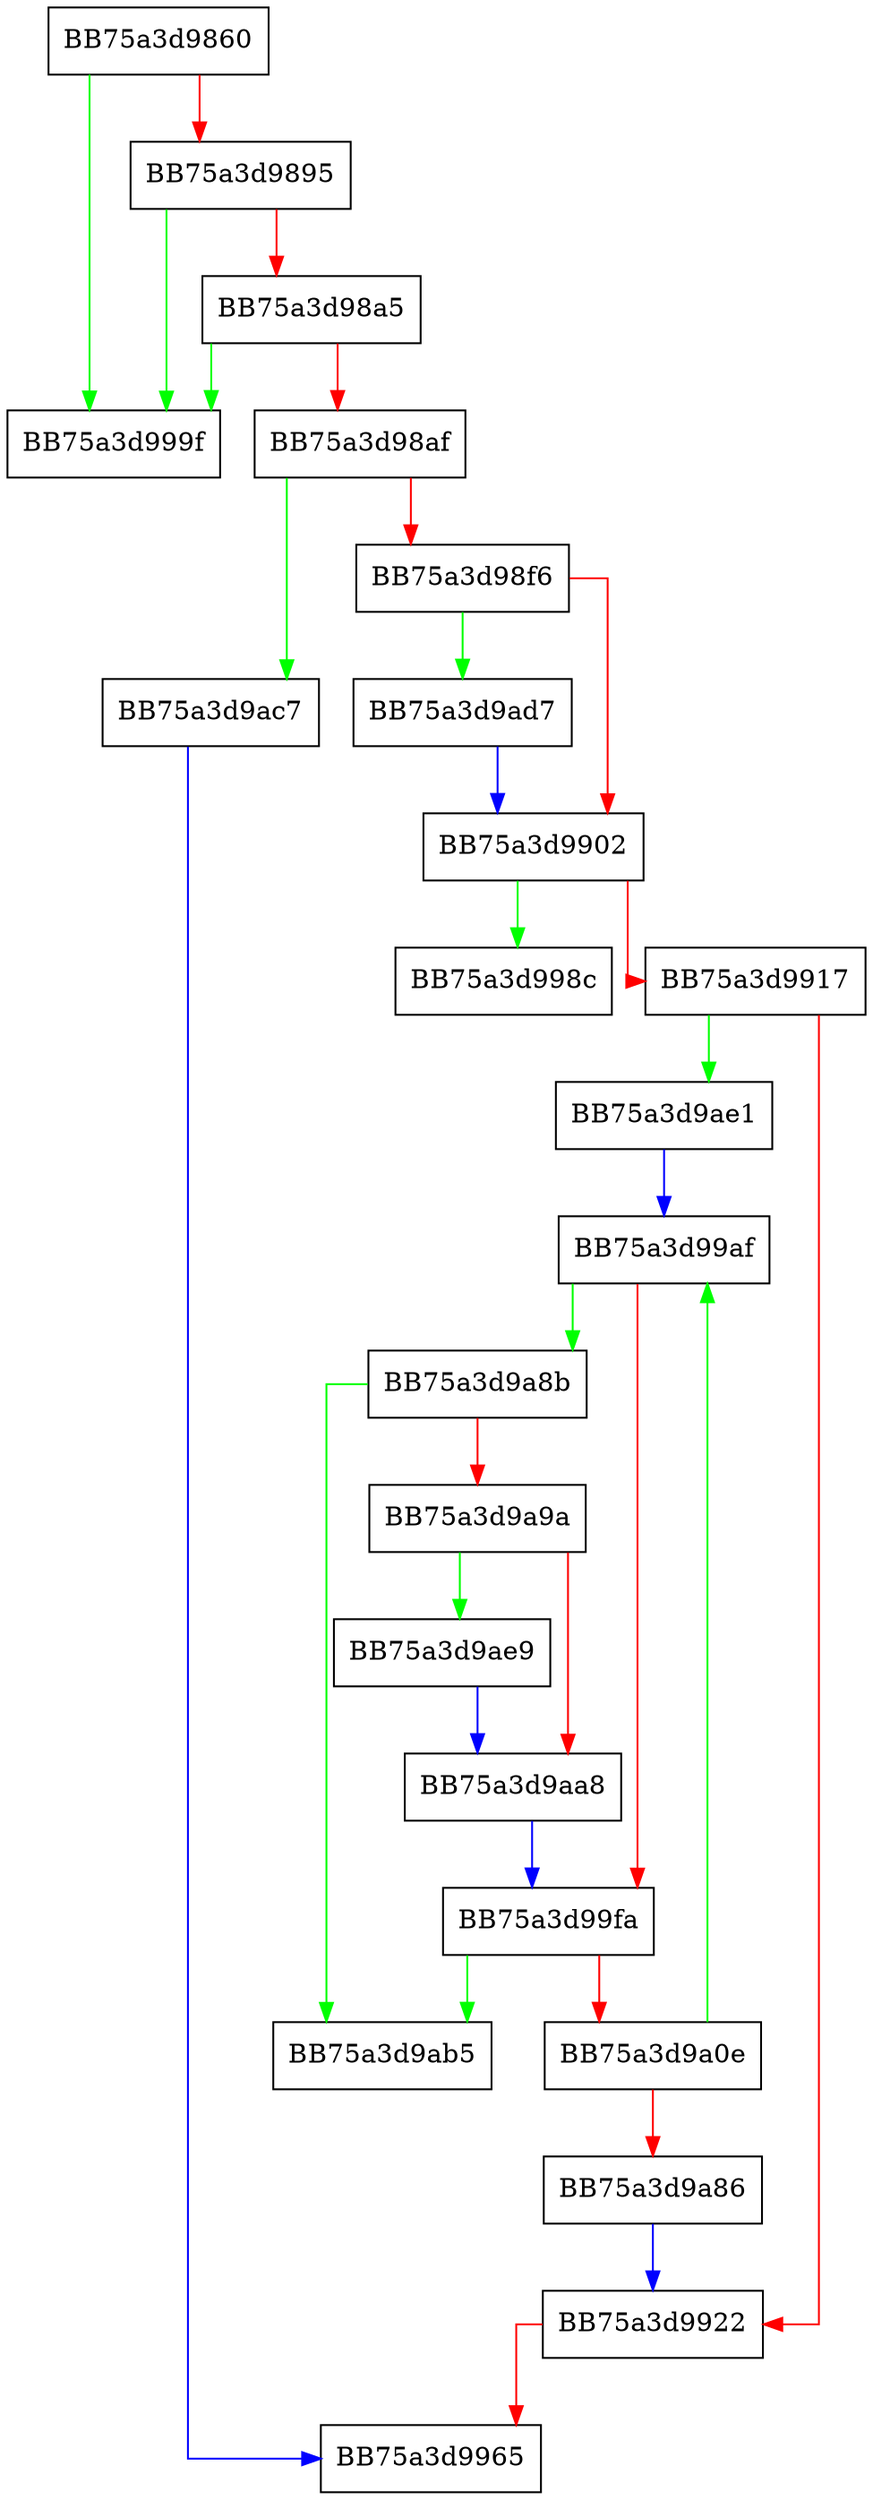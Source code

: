 digraph lua_pe_xray_block {
  node [shape="box"];
  graph [splines=ortho];
  BB75a3d9860 -> BB75a3d999f [color="green"];
  BB75a3d9860 -> BB75a3d9895 [color="red"];
  BB75a3d9895 -> BB75a3d999f [color="green"];
  BB75a3d9895 -> BB75a3d98a5 [color="red"];
  BB75a3d98a5 -> BB75a3d999f [color="green"];
  BB75a3d98a5 -> BB75a3d98af [color="red"];
  BB75a3d98af -> BB75a3d9ac7 [color="green"];
  BB75a3d98af -> BB75a3d98f6 [color="red"];
  BB75a3d98f6 -> BB75a3d9ad7 [color="green"];
  BB75a3d98f6 -> BB75a3d9902 [color="red"];
  BB75a3d9902 -> BB75a3d998c [color="green"];
  BB75a3d9902 -> BB75a3d9917 [color="red"];
  BB75a3d9917 -> BB75a3d9ae1 [color="green"];
  BB75a3d9917 -> BB75a3d9922 [color="red"];
  BB75a3d9922 -> BB75a3d9965 [color="red"];
  BB75a3d99af -> BB75a3d9a8b [color="green"];
  BB75a3d99af -> BB75a3d99fa [color="red"];
  BB75a3d99fa -> BB75a3d9ab5 [color="green"];
  BB75a3d99fa -> BB75a3d9a0e [color="red"];
  BB75a3d9a0e -> BB75a3d99af [color="green"];
  BB75a3d9a0e -> BB75a3d9a86 [color="red"];
  BB75a3d9a86 -> BB75a3d9922 [color="blue"];
  BB75a3d9a8b -> BB75a3d9ab5 [color="green"];
  BB75a3d9a8b -> BB75a3d9a9a [color="red"];
  BB75a3d9a9a -> BB75a3d9ae9 [color="green"];
  BB75a3d9a9a -> BB75a3d9aa8 [color="red"];
  BB75a3d9aa8 -> BB75a3d99fa [color="blue"];
  BB75a3d9ac7 -> BB75a3d9965 [color="blue"];
  BB75a3d9ad7 -> BB75a3d9902 [color="blue"];
  BB75a3d9ae1 -> BB75a3d99af [color="blue"];
  BB75a3d9ae9 -> BB75a3d9aa8 [color="blue"];
}